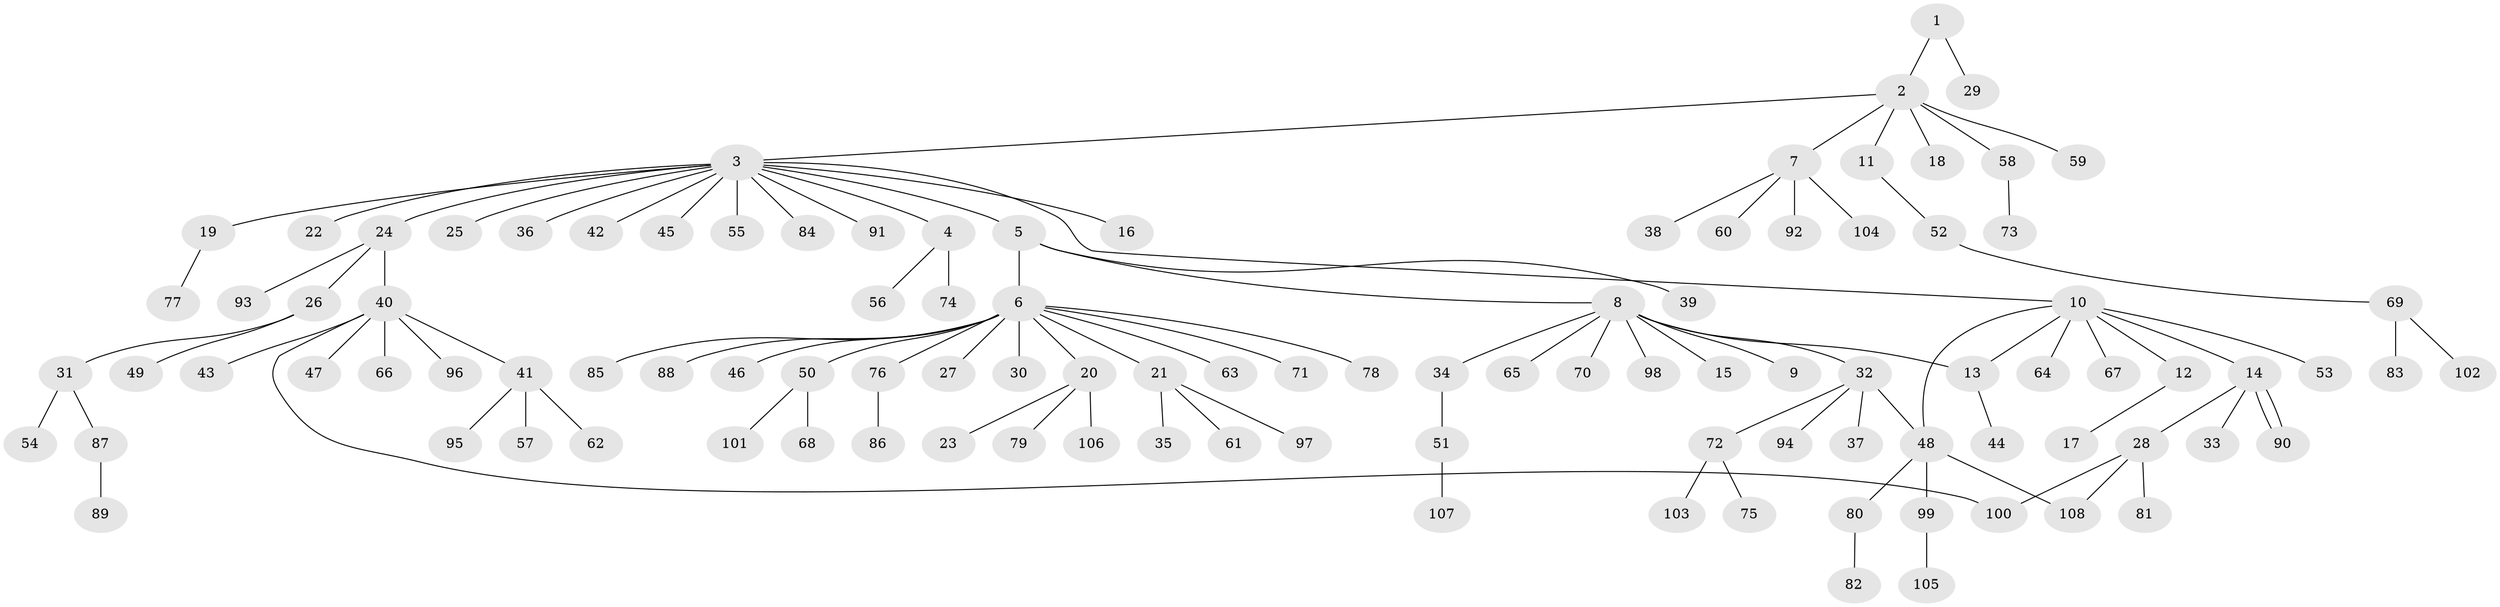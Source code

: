 // Generated by graph-tools (version 1.1) at 2025/35/03/09/25 02:35:39]
// undirected, 108 vertices, 112 edges
graph export_dot {
graph [start="1"]
  node [color=gray90,style=filled];
  1;
  2;
  3;
  4;
  5;
  6;
  7;
  8;
  9;
  10;
  11;
  12;
  13;
  14;
  15;
  16;
  17;
  18;
  19;
  20;
  21;
  22;
  23;
  24;
  25;
  26;
  27;
  28;
  29;
  30;
  31;
  32;
  33;
  34;
  35;
  36;
  37;
  38;
  39;
  40;
  41;
  42;
  43;
  44;
  45;
  46;
  47;
  48;
  49;
  50;
  51;
  52;
  53;
  54;
  55;
  56;
  57;
  58;
  59;
  60;
  61;
  62;
  63;
  64;
  65;
  66;
  67;
  68;
  69;
  70;
  71;
  72;
  73;
  74;
  75;
  76;
  77;
  78;
  79;
  80;
  81;
  82;
  83;
  84;
  85;
  86;
  87;
  88;
  89;
  90;
  91;
  92;
  93;
  94;
  95;
  96;
  97;
  98;
  99;
  100;
  101;
  102;
  103;
  104;
  105;
  106;
  107;
  108;
  1 -- 2;
  1 -- 29;
  2 -- 3;
  2 -- 7;
  2 -- 11;
  2 -- 18;
  2 -- 58;
  2 -- 59;
  3 -- 4;
  3 -- 5;
  3 -- 10;
  3 -- 16;
  3 -- 19;
  3 -- 22;
  3 -- 24;
  3 -- 25;
  3 -- 36;
  3 -- 42;
  3 -- 45;
  3 -- 55;
  3 -- 84;
  3 -- 91;
  4 -- 56;
  4 -- 74;
  5 -- 6;
  5 -- 8;
  5 -- 39;
  6 -- 20;
  6 -- 21;
  6 -- 27;
  6 -- 30;
  6 -- 46;
  6 -- 50;
  6 -- 63;
  6 -- 71;
  6 -- 76;
  6 -- 78;
  6 -- 85;
  6 -- 88;
  7 -- 38;
  7 -- 60;
  7 -- 92;
  7 -- 104;
  8 -- 9;
  8 -- 13;
  8 -- 15;
  8 -- 32;
  8 -- 34;
  8 -- 65;
  8 -- 70;
  8 -- 98;
  10 -- 12;
  10 -- 13;
  10 -- 14;
  10 -- 48;
  10 -- 53;
  10 -- 64;
  10 -- 67;
  11 -- 52;
  12 -- 17;
  13 -- 44;
  14 -- 28;
  14 -- 33;
  14 -- 90;
  14 -- 90;
  19 -- 77;
  20 -- 23;
  20 -- 79;
  20 -- 106;
  21 -- 35;
  21 -- 61;
  21 -- 97;
  24 -- 26;
  24 -- 40;
  24 -- 93;
  26 -- 31;
  26 -- 49;
  28 -- 81;
  28 -- 100;
  28 -- 108;
  31 -- 54;
  31 -- 87;
  32 -- 37;
  32 -- 48;
  32 -- 72;
  32 -- 94;
  34 -- 51;
  40 -- 41;
  40 -- 43;
  40 -- 47;
  40 -- 66;
  40 -- 96;
  40 -- 100;
  41 -- 57;
  41 -- 62;
  41 -- 95;
  48 -- 80;
  48 -- 99;
  48 -- 108;
  50 -- 68;
  50 -- 101;
  51 -- 107;
  52 -- 69;
  58 -- 73;
  69 -- 83;
  69 -- 102;
  72 -- 75;
  72 -- 103;
  76 -- 86;
  80 -- 82;
  87 -- 89;
  99 -- 105;
}
